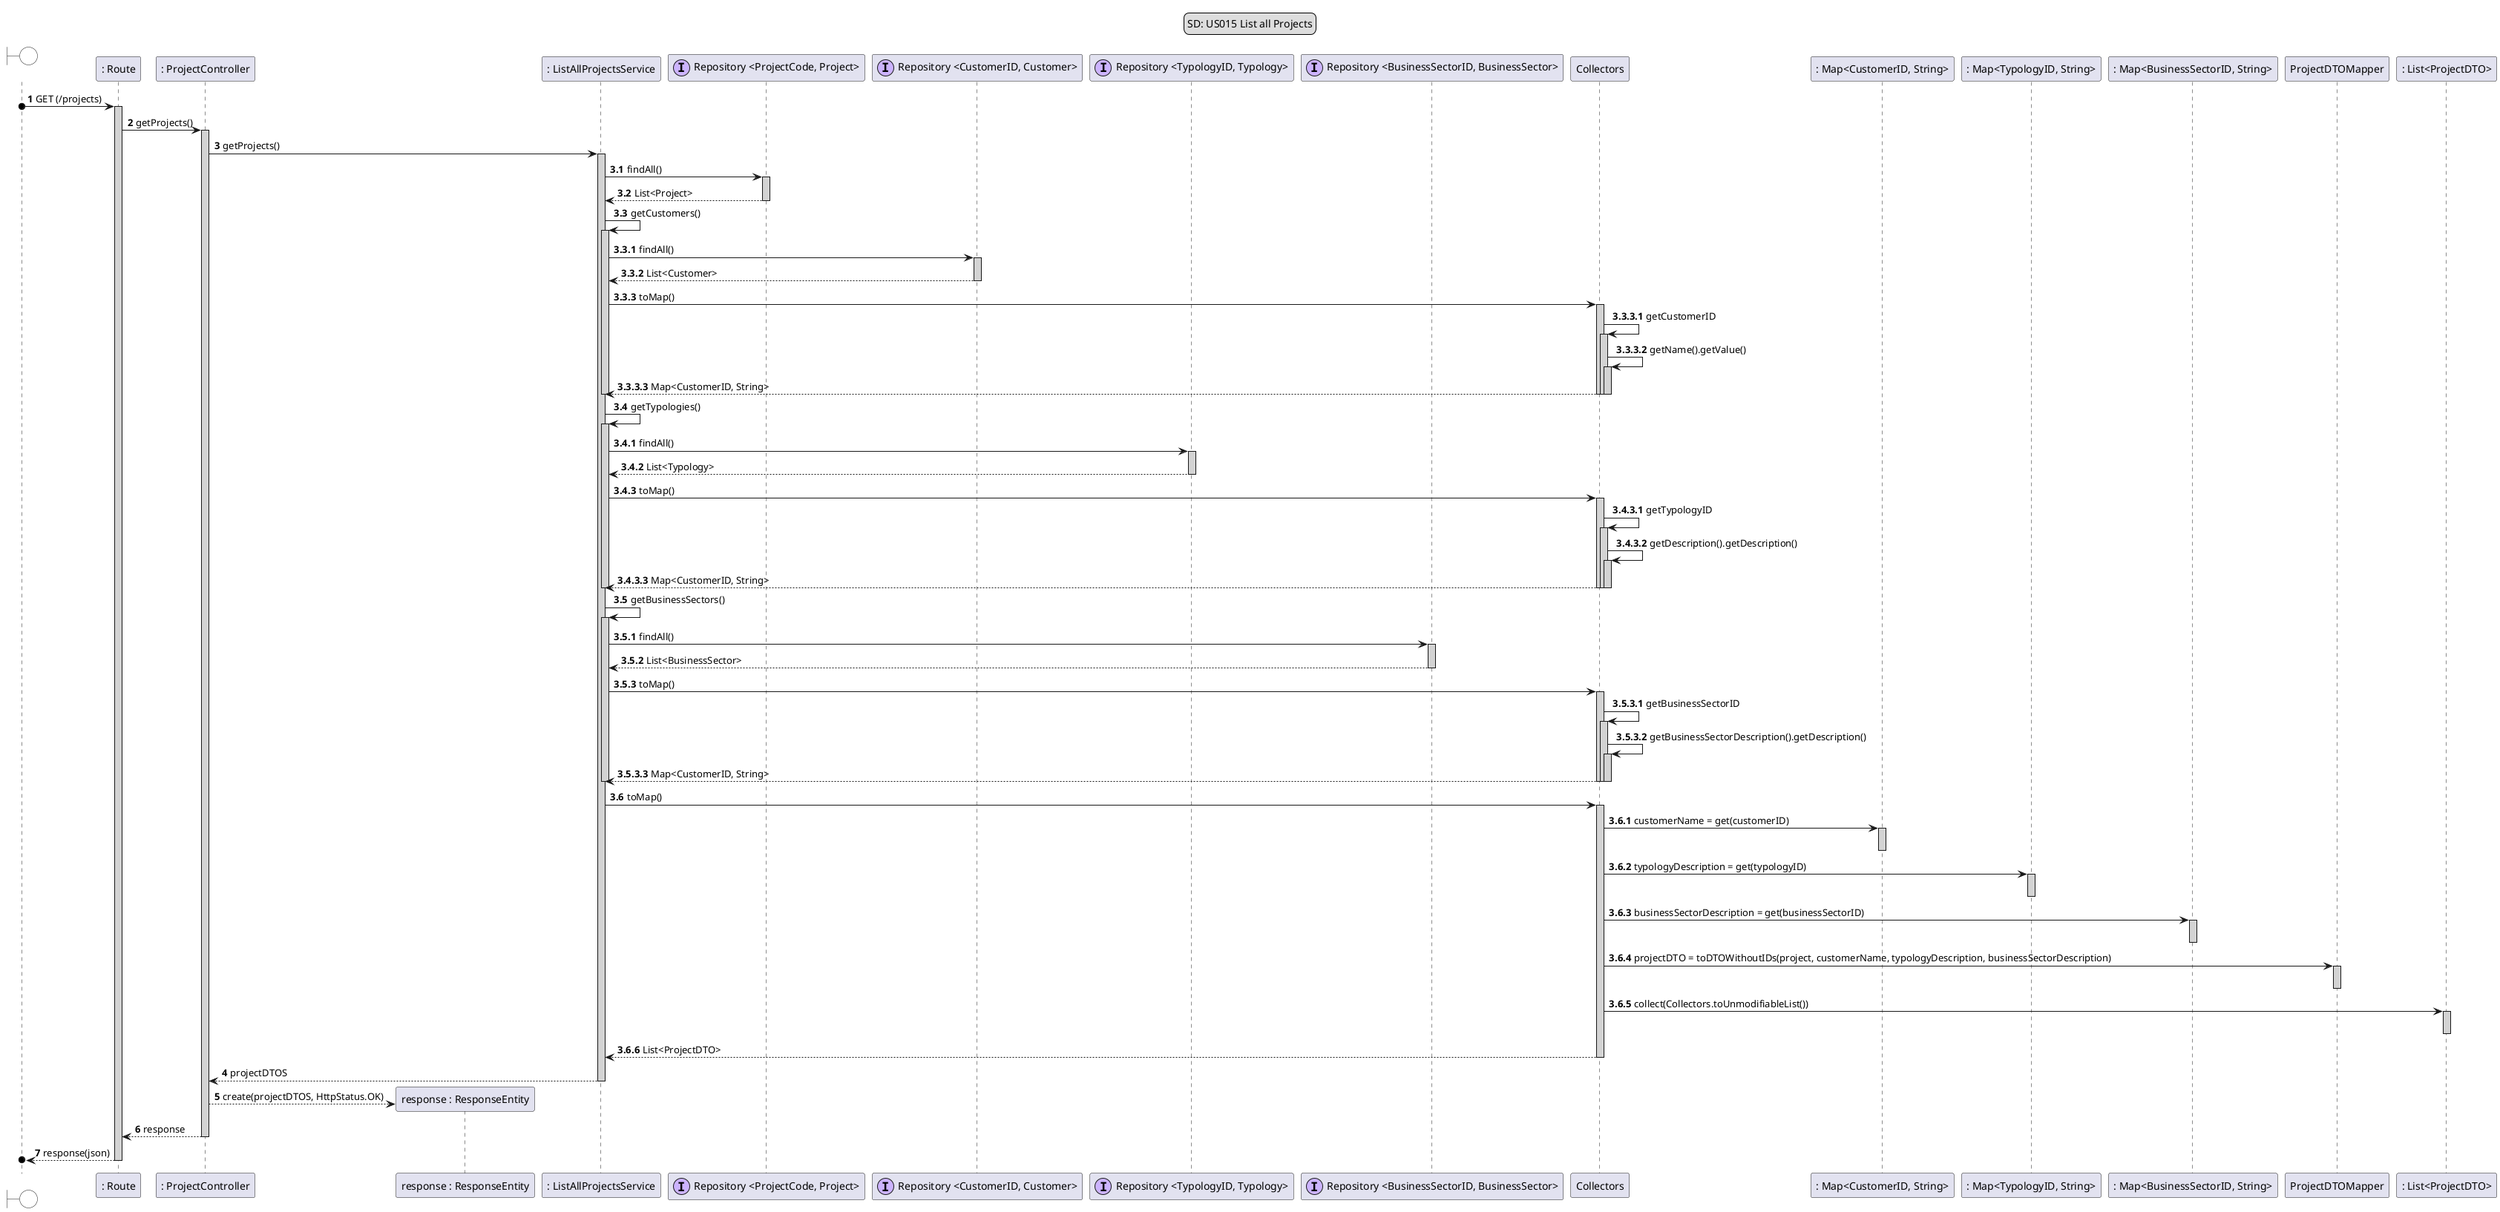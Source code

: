 @startuml

legend top
SD: US015 List all Projects
end legend

skinparam sequence {
    LifeLineBackgroundColor #lightgrey
}

boundary " " #white
participant ": Route" as route
participant ": ProjectController" as controller
participant "response : ResponseEntity" as response
participant ": ListAllProjectsService" as service
participant "Repository <ProjectCode, Project>" << (I,#ccb3ff) >>
participant "Repository <CustomerID, Customer>" << (I,#ccb3ff) >>
participant "Repository <TypologyID, Typology>" << (I,#ccb3ff) >>
participant "Repository <BusinessSectorID, BusinessSector>" << (I,#ccb3ff) >>
participant Collectors as collector
participant ": Map<CustomerID, String>" as mc
participant ": Map<TypologyID, String>" as mt
participant ": Map<BusinessSectorID, String>" as mbs
participant ProjectDTOMapper
participant ": List<ProjectDTO>" as projectDTOs

autoactivate on
autonumber 1
" " o-> route : GET (/projects)

route -> controller: getProjects()

controller -> service : getProjects()

autonumber 3.1
service -> "Repository <ProjectCode, Project>": findAll()
"Repository <ProjectCode, Project>" --> service: List<Project>

autonumber 3.3
service -> service: getCustomers()

autonumber 3.3.1
service -> "Repository <CustomerID, Customer>": findAll()
"Repository <CustomerID, Customer>" --> service: List<Customer>
service -> collector: toMap()

autonumber 3.3.3.1
collector -> collector: getCustomerID
collector -> collector: getName().getValue()
service <-- collector: Map<CustomerID, String>
deactivate collector
deactivate collector
deactivate service

autonumber 3.4
service -> service: getTypologies()

autonumber 3.4.1
service -> "Repository <TypologyID, Typology>" : findAll()
"Repository <TypologyID, Typology>"  --> service: List<Typology>
service -> collector: toMap()

autonumber 3.4.3.1
collector -> collector: getTypologyID
collector -> collector: getDescription().getDescription()
service <-- collector: Map<CustomerID, String>
deactivate collector
deactivate collector
deactivate service

autonumber 3.5
service -> service: getBusinessSectors()

autonumber 3.5.1
service -> "Repository <BusinessSectorID, BusinessSector>": findAll()
"Repository <BusinessSectorID, BusinessSector>" --> service: List<BusinessSector>
service -> collector: toMap()

autonumber 3.5.3.1
collector -> collector: getBusinessSectorID
collector -> collector: getBusinessSectorDescription().getDescription()

service <-- collector: Map<CustomerID, String>
deactivate collector
deactivate collector
deactivate service

autonumber 3.6
service -> collector: toMap()

autonumber 3.6.1
collector -> mc: customerName = get(customerID)
deactivate mc
collector -> mt: typologyDescription = get(typologyID)
deactivate mt
collector -> mbs: businessSectorDescription = get(businessSectorID)
deactivate mbs

collector -> ProjectDTOMapper: projectDTO = toDTOWithoutIDs(project, customerName, typologyDescription, businessSectorDescription)

deactivate ProjectDTOMapper

collector -> projectDTOs: collect(Collectors.toUnmodifiableList())
deactivate projectDTOs

collector --> service: List<ProjectDTO>


autonumber 4
service --> controller: projectDTOS
deactivate collector
deactivate collector
deactivate service


controller --> response ** : create(projectDTOS, HttpStatus.OK)

controller --> route : response
deactivate controller

route -->o " " : response(json)
deactivate route

@enduml